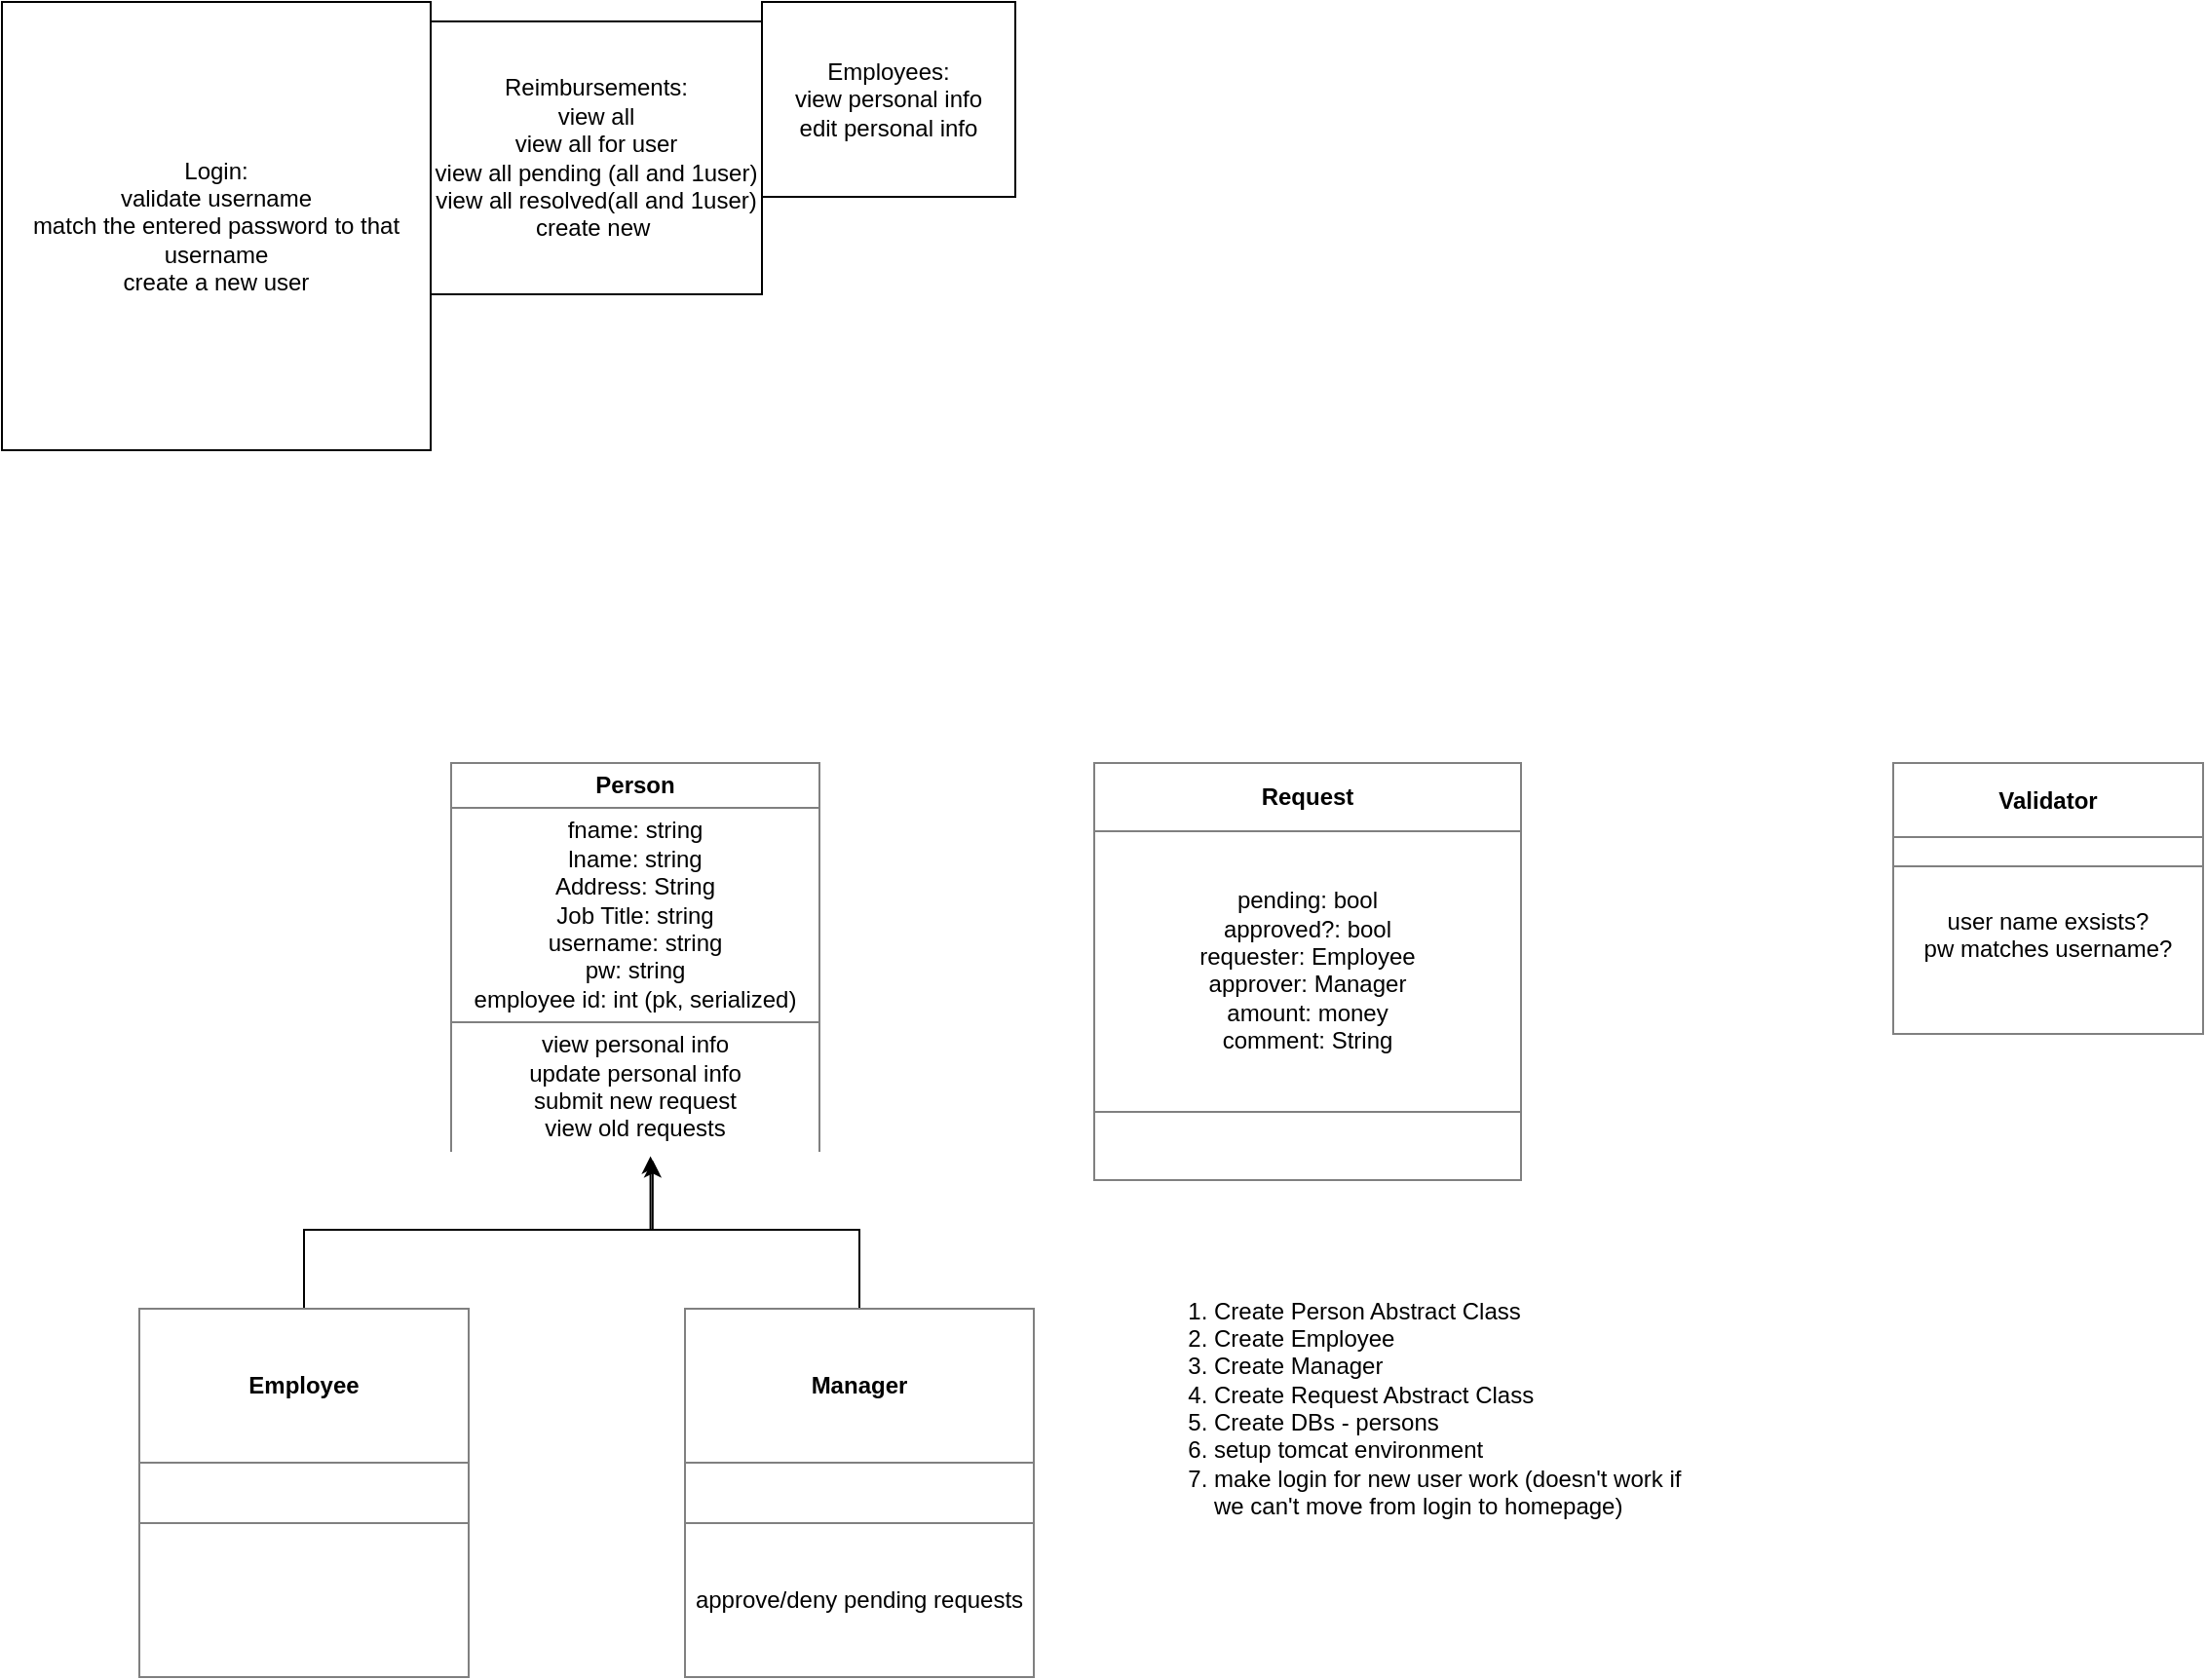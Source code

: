 <mxfile version="13.0.3" type="device" pages="3"><diagram id="tF5Lvw-8jMD-sQi7hhN9" name="Page-3"><mxGraphModel dx="1872" dy="589" grid="1" gridSize="10" guides="1" tooltips="1" connect="1" arrows="1" fold="1" page="1" pageScale="1" pageWidth="850" pageHeight="1100" math="0" shadow="0"><root><mxCell id="BYfysa1MNjsHhkCGyWLE-0"/><mxCell id="BYfysa1MNjsHhkCGyWLE-1" parent="BYfysa1MNjsHhkCGyWLE-0"/><mxCell id="5gvX8__-4_10hqDXDGmg-0" value="Login:&lt;br&gt;validate username&lt;br&gt;match the entered password to that username&lt;br&gt;create a new user&lt;br&gt;" style="rounded=0;whiteSpace=wrap;html=1;" parent="BYfysa1MNjsHhkCGyWLE-1" vertex="1"><mxGeometry x="-340" y="10" width="220" height="230" as="geometry"/></mxCell><mxCell id="3I3HZpxb3BCJxejPZ3zX-0" value="Reimbursements:&lt;br&gt;view all&lt;br&gt;view all for user&lt;br&gt;view all pending (all and 1user)&lt;br&gt;view all resolved(all and 1user)&lt;br&gt;create new&amp;nbsp;" style="rounded=0;whiteSpace=wrap;html=1;" parent="BYfysa1MNjsHhkCGyWLE-1" vertex="1"><mxGeometry x="-120" y="20" width="170" height="140" as="geometry"/></mxCell><mxCell id="iUi1aNxP3uq9ePwhOL8h-1" value="Employees:&lt;br&gt;view personal info&lt;br&gt;edit personal info&lt;br&gt;" style="rounded=0;whiteSpace=wrap;html=1;" parent="BYfysa1MNjsHhkCGyWLE-1" vertex="1"><mxGeometry x="50" y="10" width="130" height="100" as="geometry"/></mxCell><mxCell id="ErMElZWewuBf9y2WK3vP-1" value="&lt;table border=&quot;1&quot; width=&quot;100%&quot; cellpadding=&quot;4&quot; style=&quot;width: 100% ; height: 100% ; border-collapse: collapse&quot;&gt;&lt;tbody&gt;&lt;tr&gt;&lt;th align=&quot;center&quot;&gt;Person&lt;/th&gt;&lt;/tr&gt;&lt;tr&gt;&lt;td align=&quot;center&quot;&gt;fname: string&lt;br&gt;lname: string&lt;br&gt;Address: String&lt;br&gt;Job Title: string&lt;br&gt;username: string&lt;br&gt;pw: string&lt;br&gt;employee id: int (pk, serialized)&lt;/td&gt;&lt;/tr&gt;&lt;tr&gt;&lt;td align=&quot;center&quot;&gt;view personal info&lt;br&gt;update personal info&lt;br&gt;submit new request&lt;br&gt;view old requests&lt;/td&gt;&lt;/tr&gt;&lt;/tbody&gt;&lt;/table&gt;" style="text;html=1;strokeColor=none;fillColor=none;overflow=fill;" parent="BYfysa1MNjsHhkCGyWLE-1" vertex="1"><mxGeometry x="-110" y="400" width="190" height="200" as="geometry"/></mxCell><mxCell id="ErMElZWewuBf9y2WK3vP-3" style="edgeStyle=orthogonalEdgeStyle;rounded=0;orthogonalLoop=1;jettySize=auto;html=1;entryX=0.547;entryY=1.021;entryDx=0;entryDy=0;entryPerimeter=0;" parent="BYfysa1MNjsHhkCGyWLE-1" source="ErMElZWewuBf9y2WK3vP-2" target="ErMElZWewuBf9y2WK3vP-1" edge="1"><mxGeometry relative="1" as="geometry"/></mxCell><mxCell id="ErMElZWewuBf9y2WK3vP-2" value="&lt;table border=&quot;1&quot; width=&quot;100%&quot; cellpadding=&quot;4&quot; style=&quot;width: 100% ; height: 100% ; border-collapse: collapse&quot;&gt;&lt;tbody&gt;&lt;tr&gt;&lt;th align=&quot;center&quot;&gt;Employee&lt;/th&gt;&lt;/tr&gt;&lt;tr&gt;&lt;td align=&quot;center&quot;&gt;&lt;/td&gt;&lt;/tr&gt;&lt;tr&gt;&lt;td align=&quot;center&quot;&gt;&lt;br&gt;&lt;/td&gt;&lt;/tr&gt;&lt;/tbody&gt;&lt;/table&gt;" style="text;html=1;strokeColor=none;fillColor=none;overflow=fill;" parent="BYfysa1MNjsHhkCGyWLE-1" vertex="1"><mxGeometry x="-270" y="680" width="170" height="190" as="geometry"/></mxCell><mxCell id="ErMElZWewuBf9y2WK3vP-5" style="edgeStyle=orthogonalEdgeStyle;rounded=0;orthogonalLoop=1;jettySize=auto;html=1;entryX=0.541;entryY=1.011;entryDx=0;entryDy=0;entryPerimeter=0;" parent="BYfysa1MNjsHhkCGyWLE-1" source="ErMElZWewuBf9y2WK3vP-4" target="ErMElZWewuBf9y2WK3vP-1" edge="1"><mxGeometry relative="1" as="geometry"/></mxCell><mxCell id="ErMElZWewuBf9y2WK3vP-4" value="&lt;table border=&quot;1&quot; width=&quot;100%&quot; cellpadding=&quot;4&quot; style=&quot;width: 100% ; height: 100% ; border-collapse: collapse&quot;&gt;&lt;tbody&gt;&lt;tr&gt;&lt;th align=&quot;center&quot;&gt;Manager&lt;/th&gt;&lt;/tr&gt;&lt;tr&gt;&lt;td align=&quot;center&quot;&gt;&lt;/td&gt;&lt;/tr&gt;&lt;tr&gt;&lt;td align=&quot;center&quot;&gt;approve/deny pending requests&lt;/td&gt;&lt;/tr&gt;&lt;/tbody&gt;&lt;/table&gt;" style="text;html=1;strokeColor=none;fillColor=none;overflow=fill;" parent="BYfysa1MNjsHhkCGyWLE-1" vertex="1"><mxGeometry x="10" y="680" width="180" height="190" as="geometry"/></mxCell><mxCell id="ErMElZWewuBf9y2WK3vP-11" value="&lt;table border=&quot;1&quot; width=&quot;100%&quot; cellpadding=&quot;4&quot; style=&quot;width: 100% ; height: 100% ; border-collapse: collapse&quot;&gt;&lt;tbody&gt;&lt;tr&gt;&lt;th align=&quot;center&quot;&gt;Request&lt;/th&gt;&lt;/tr&gt;&lt;tr&gt;&lt;td align=&quot;center&quot;&gt;pending: bool&lt;br&gt;approved?: bool&lt;br&gt;requester: Employee&lt;br&gt;approver: Manager&lt;br&gt;amount: money&lt;br&gt;comment: String&lt;/td&gt;&lt;/tr&gt;&lt;tr&gt;&lt;td align=&quot;center&quot;&gt;&lt;br&gt;&lt;/td&gt;&lt;/tr&gt;&lt;/tbody&gt;&lt;/table&gt;" style="text;html=1;strokeColor=none;fillColor=none;overflow=fill;" parent="BYfysa1MNjsHhkCGyWLE-1" vertex="1"><mxGeometry x="220" y="400" width="220" height="215" as="geometry"/></mxCell><mxCell id="je6JEPXLLwzd_lTImmnL-0" value="&lt;table border=&quot;1&quot; width=&quot;100%&quot; cellpadding=&quot;4&quot; style=&quot;width: 100% ; height: 100% ; border-collapse: collapse&quot;&gt;&lt;tbody&gt;&lt;tr&gt;&lt;th align=&quot;center&quot;&gt;&lt;b&gt;Validator&lt;/b&gt;&lt;/th&gt;&lt;/tr&gt;&lt;tr&gt;&lt;td align=&quot;center&quot;&gt;&lt;/td&gt;&lt;/tr&gt;&lt;tr&gt;&lt;td align=&quot;center&quot;&gt;user name exsists?&lt;br&gt;pw matches username?&lt;br&gt;&lt;br&gt;&lt;/td&gt;&lt;/tr&gt;&lt;/tbody&gt;&lt;/table&gt;" style="text;html=1;strokeColor=none;fillColor=none;overflow=fill;" parent="BYfysa1MNjsHhkCGyWLE-1" vertex="1"><mxGeometry x="630" y="400" width="160" height="140" as="geometry"/></mxCell><mxCell id="tZ5Ukho0ZzhFOAW3GVWU-0" value="&lt;ol&gt;&lt;li&gt;Create Person Abstract Class&lt;/li&gt;&lt;li&gt;Create Employee&lt;/li&gt;&lt;li&gt;Create Manager&lt;/li&gt;&lt;li&gt;Create Request Abstract Class&lt;/li&gt;&lt;li&gt;Create DBs - persons&lt;/li&gt;&lt;li&gt;setup tomcat environment&lt;/li&gt;&lt;li&gt;make login for new user work (doesn't work if we can't move from login to homepage)&lt;/li&gt;&lt;/ol&gt;" style="text;strokeColor=none;fillColor=none;html=1;whiteSpace=wrap;verticalAlign=middle;overflow=hidden;" parent="BYfysa1MNjsHhkCGyWLE-1" vertex="1"><mxGeometry x="240" y="660" width="290" height="140" as="geometry"/></mxCell></root></mxGraphModel></diagram><diagram id="hm6jw0HoGEv83aCUaMz5" name="Page-2"><mxGraphModel dx="1202" dy="1793" grid="1" gridSize="10" guides="1" tooltips="1" connect="1" arrows="1" fold="1" page="1" pageScale="1" pageWidth="850" pageHeight="1100" math="0" shadow="0"><root><mxCell id="9wFD9lUyeS6BwcHlQdp9-0"/><mxCell id="9wFD9lUyeS6BwcHlQdp9-1" parent="9wFD9lUyeS6BwcHlQdp9-0"/><mxCell id="-QXyDVGRomCDNlkZCZmo-0" value="" style="rounded=0;whiteSpace=wrap;html=1;" parent="9wFD9lUyeS6BwcHlQdp9-1" vertex="1"><mxGeometry x="10" y="30" width="140" height="100" as="geometry"/></mxCell><mxCell id="-QXyDVGRomCDNlkZCZmo-3" style="edgeStyle=orthogonalEdgeStyle;rounded=0;orthogonalLoop=1;jettySize=auto;html=1;entryX=0;entryY=0.5;entryDx=0;entryDy=0;" parent="9wFD9lUyeS6BwcHlQdp9-1" source="-QXyDVGRomCDNlkZCZmo-1" target="-QXyDVGRomCDNlkZCZmo-2" edge="1"><mxGeometry relative="1" as="geometry"/></mxCell><mxCell id="-QXyDVGRomCDNlkZCZmo-9" style="edgeStyle=orthogonalEdgeStyle;rounded=0;orthogonalLoop=1;jettySize=auto;html=1;exitX=1;exitY=0.5;exitDx=0;exitDy=0;entryX=-0.006;entryY=0.468;entryDx=0;entryDy=0;entryPerimeter=0;" parent="9wFD9lUyeS6BwcHlQdp9-1" source="-QXyDVGRomCDNlkZCZmo-1" target="-QXyDVGRomCDNlkZCZmo-8" edge="1"><mxGeometry relative="1" as="geometry"/></mxCell><mxCell id="NGrMZhtOjUmsUCDTuQ-s-1" style="edgeStyle=orthogonalEdgeStyle;rounded=0;orthogonalLoop=1;jettySize=auto;html=1;exitX=0.5;exitY=1;exitDx=0;exitDy=0;" parent="9wFD9lUyeS6BwcHlQdp9-1" source="-QXyDVGRomCDNlkZCZmo-1" target="NGrMZhtOjUmsUCDTuQ-s-0" edge="1"><mxGeometry relative="1" as="geometry"/></mxCell><mxCell id="-QXyDVGRomCDNlkZCZmo-1" value="Login Screen:&lt;br&gt;Input: username&lt;br&gt;Input: password&lt;br&gt;Button: Submit&lt;br&gt;Button: New User&lt;br&gt;(Maybe) Button: Forgot Password" style="text;html=1;strokeColor=none;fillColor=none;align=center;verticalAlign=middle;whiteSpace=wrap;rounded=0;" parent="9wFD9lUyeS6BwcHlQdp9-1" vertex="1"><mxGeometry x="10" y="30" width="140" height="100" as="geometry"/></mxCell><mxCell id="-QXyDVGRomCDNlkZCZmo-5" style="edgeStyle=orthogonalEdgeStyle;rounded=0;orthogonalLoop=1;jettySize=auto;html=1;exitX=0.5;exitY=1;exitDx=0;exitDy=0;entryX=0;entryY=1;entryDx=0;entryDy=0;" parent="9wFD9lUyeS6BwcHlQdp9-1" source="-QXyDVGRomCDNlkZCZmo-2" target="-QXyDVGRomCDNlkZCZmo-1" edge="1"><mxGeometry relative="1" as="geometry"/></mxCell><mxCell id="-QXyDVGRomCDNlkZCZmo-27" style="edgeStyle=orthogonalEdgeStyle;rounded=0;orthogonalLoop=1;jettySize=auto;html=1;exitX=1;exitY=0.5;exitDx=0;exitDy=0;entryX=0;entryY=0.5;entryDx=0;entryDy=0;" parent="9wFD9lUyeS6BwcHlQdp9-1" source="-QXyDVGRomCDNlkZCZmo-2" target="-QXyDVGRomCDNlkZCZmo-34" edge="1"><mxGeometry relative="1" as="geometry"><Array as="points"><mxPoint x="460" y="315"/><mxPoint x="460" y="220"/><mxPoint x="690" y="220"/><mxPoint x="690" y="250"/></Array></mxGeometry></mxCell><mxCell id="-QXyDVGRomCDNlkZCZmo-28" style="edgeStyle=orthogonalEdgeStyle;rounded=0;orthogonalLoop=1;jettySize=auto;html=1;exitX=1;exitY=0.5;exitDx=0;exitDy=0;entryX=0;entryY=0.5;entryDx=0;entryDy=0;" parent="9wFD9lUyeS6BwcHlQdp9-1" source="-QXyDVGRomCDNlkZCZmo-2" target="-QXyDVGRomCDNlkZCZmo-26" edge="1"><mxGeometry relative="1" as="geometry"/></mxCell><mxCell id="-QXyDVGRomCDNlkZCZmo-30" style="edgeStyle=orthogonalEdgeStyle;rounded=0;orthogonalLoop=1;jettySize=auto;html=1;exitX=1;exitY=0.5;exitDx=0;exitDy=0;entryX=0;entryY=0.5;entryDx=0;entryDy=0;" parent="9wFD9lUyeS6BwcHlQdp9-1" source="-QXyDVGRomCDNlkZCZmo-2" target="-QXyDVGRomCDNlkZCZmo-25" edge="1"><mxGeometry relative="1" as="geometry"/></mxCell><mxCell id="-QXyDVGRomCDNlkZCZmo-2" value="Employee Homepage:&lt;br&gt;&lt;br&gt;links: submit new request, &lt;br&gt;view old requests (pending and approved), &lt;br&gt;update personal info&lt;br&gt;logout,&lt;br&gt;Display: Personal Info" style="rounded=0;whiteSpace=wrap;html=1;" parent="9wFD9lUyeS6BwcHlQdp9-1" vertex="1"><mxGeometry x="225" y="260" width="200" height="110" as="geometry"/></mxCell><mxCell id="-QXyDVGRomCDNlkZCZmo-33" style="edgeStyle=orthogonalEdgeStyle;rounded=0;orthogonalLoop=1;jettySize=auto;html=1;entryX=0.417;entryY=-0.017;entryDx=0;entryDy=0;entryPerimeter=0;" parent="9wFD9lUyeS6BwcHlQdp9-1" source="-QXyDVGRomCDNlkZCZmo-4" target="-QXyDVGRomCDNlkZCZmo-18" edge="1"><mxGeometry relative="1" as="geometry"><Array as="points"><mxPoint x="820" y="-200"/><mxPoint x="540" y="-200"/></Array></mxGeometry></mxCell><mxCell id="-QXyDVGRomCDNlkZCZmo-4" value="Manager Reimbursement Requests:&lt;br&gt;view all resolved requests (see which manager resolved)&lt;br&gt;view all pending requests (approve and deny pending requests)&lt;br&gt;" style="rounded=0;whiteSpace=wrap;html=1;" parent="9wFD9lUyeS6BwcHlQdp9-1" vertex="1"><mxGeometry x="720" y="-180" width="200" height="120" as="geometry"/></mxCell><mxCell id="-QXyDVGRomCDNlkZCZmo-6" value="logout" style="text;html=1;strokeColor=none;fillColor=none;align=center;verticalAlign=middle;whiteSpace=wrap;rounded=0;" parent="9wFD9lUyeS6BwcHlQdp9-1" vertex="1"><mxGeometry x="80" y="370" width="40" height="20" as="geometry"/></mxCell><mxCell id="-QXyDVGRomCDNlkZCZmo-10" style="edgeStyle=orthogonalEdgeStyle;rounded=0;orthogonalLoop=1;jettySize=auto;html=1;entryX=0.5;entryY=0;entryDx=0;entryDy=0;" parent="9wFD9lUyeS6BwcHlQdp9-1" source="-QXyDVGRomCDNlkZCZmo-8" target="-QXyDVGRomCDNlkZCZmo-1" edge="1"><mxGeometry relative="1" as="geometry"><Array as="points"><mxPoint x="380" y="-60"/><mxPoint x="80" y="-60"/></Array></mxGeometry></mxCell><mxCell id="-QXyDVGRomCDNlkZCZmo-13" style="edgeStyle=orthogonalEdgeStyle;rounded=0;orthogonalLoop=1;jettySize=auto;html=1;exitX=1;exitY=0.5;exitDx=0;exitDy=0;entryX=0;entryY=0.5;entryDx=0;entryDy=0;" parent="9wFD9lUyeS6BwcHlQdp9-1" source="-QXyDVGRomCDNlkZCZmo-18" target="-QXyDVGRomCDNlkZCZmo-4" edge="1"><mxGeometry relative="1" as="geometry"/></mxCell><mxCell id="-QXyDVGRomCDNlkZCZmo-14" style="edgeStyle=orthogonalEdgeStyle;rounded=0;orthogonalLoop=1;jettySize=auto;html=1;exitX=1;exitY=0.5;exitDx=0;exitDy=0;entryX=-0.015;entryY=0.65;entryDx=0;entryDy=0;entryPerimeter=0;" parent="9wFD9lUyeS6BwcHlQdp9-1" source="-QXyDVGRomCDNlkZCZmo-16" target="-QXyDVGRomCDNlkZCZmo-12" edge="1"><mxGeometry relative="1" as="geometry"/></mxCell><mxCell id="-QXyDVGRomCDNlkZCZmo-8" value="Manager Homepage:&lt;br&gt;&lt;br&gt;links: view reimbursement requests&amp;nbsp;&lt;br&gt;view all users&lt;br&gt;&lt;br&gt;logout" style="rounded=0;whiteSpace=wrap;html=1;" parent="9wFD9lUyeS6BwcHlQdp9-1" vertex="1"><mxGeometry x="230" y="-15" width="210" height="90" as="geometry"/></mxCell><mxCell id="-QXyDVGRomCDNlkZCZmo-11" value="logout" style="text;html=1;strokeColor=none;fillColor=none;align=center;verticalAlign=middle;whiteSpace=wrap;rounded=0;" parent="9wFD9lUyeS6BwcHlQdp9-1" vertex="1"><mxGeometry x="160" y="-80" width="40" height="20" as="geometry"/></mxCell><mxCell id="-QXyDVGRomCDNlkZCZmo-12" value="Reimbursement Requests:&lt;br&gt;view all resolved requests (see which manager resolved)&lt;br&gt;view all pending requests (approve and deny pending requests)" style="rounded=0;whiteSpace=wrap;html=1;" parent="9wFD9lUyeS6BwcHlQdp9-1" vertex="1"><mxGeometry x="720" y="40" width="200" height="120" as="geometry"/></mxCell><mxCell id="-QXyDVGRomCDNlkZCZmo-15" value="All employees" style="text;html=1;strokeColor=none;fillColor=none;align=center;verticalAlign=middle;whiteSpace=wrap;rounded=0;" parent="9wFD9lUyeS6BwcHlQdp9-1" vertex="1"><mxGeometry x="610" y="-140" width="40" height="20" as="geometry"/></mxCell><mxCell id="-QXyDVGRomCDNlkZCZmo-16" value="Single employee" style="text;html=1;strokeColor=none;fillColor=none;align=center;verticalAlign=middle;whiteSpace=wrap;rounded=0;" parent="9wFD9lUyeS6BwcHlQdp9-1" vertex="1"><mxGeometry x="630" y="110" width="40" height="20" as="geometry"/></mxCell><mxCell id="-QXyDVGRomCDNlkZCZmo-23" style="edgeStyle=orthogonalEdgeStyle;rounded=0;orthogonalLoop=1;jettySize=auto;html=1;exitX=1;exitY=0.5;exitDx=0;exitDy=0;entryX=-0.015;entryY=0.65;entryDx=0;entryDy=0;entryPerimeter=0;" parent="9wFD9lUyeS6BwcHlQdp9-1" source="-QXyDVGRomCDNlkZCZmo-18" target="-QXyDVGRomCDNlkZCZmo-16" edge="1"><mxGeometry relative="1" as="geometry"><mxPoint x="620" y="130" as="sourcePoint"/><mxPoint x="717" y="118" as="targetPoint"/></mxGeometry></mxCell><mxCell id="-QXyDVGRomCDNlkZCZmo-18" value="Manager View all Users:&lt;br&gt;Display: all users" style="rounded=0;whiteSpace=wrap;html=1;" parent="9wFD9lUyeS6BwcHlQdp9-1" vertex="1"><mxGeometry x="490" width="120" height="60" as="geometry"/></mxCell><mxCell id="-QXyDVGRomCDNlkZCZmo-24" style="edgeStyle=orthogonalEdgeStyle;rounded=0;orthogonalLoop=1;jettySize=auto;html=1;exitX=1;exitY=0.5;exitDx=0;exitDy=0;entryX=0;entryY=0.5;entryDx=0;entryDy=0;" parent="9wFD9lUyeS6BwcHlQdp9-1" source="-QXyDVGRomCDNlkZCZmo-8" target="-QXyDVGRomCDNlkZCZmo-18" edge="1"><mxGeometry relative="1" as="geometry"><mxPoint x="440" y="35" as="sourcePoint"/><mxPoint x="720" y="-120" as="targetPoint"/></mxGeometry></mxCell><mxCell id="-QXyDVGRomCDNlkZCZmo-32" style="edgeStyle=orthogonalEdgeStyle;rounded=0;orthogonalLoop=1;jettySize=auto;html=1;exitX=1;exitY=0.5;exitDx=0;exitDy=0;" parent="9wFD9lUyeS6BwcHlQdp9-1" source="-QXyDVGRomCDNlkZCZmo-25" edge="1"><mxGeometry relative="1" as="geometry"><mxPoint x="730" y="410" as="targetPoint"/></mxGeometry></mxCell><mxCell id="-QXyDVGRomCDNlkZCZmo-25" value="Update Personal Info" style="rounded=0;whiteSpace=wrap;html=1;" parent="9wFD9lUyeS6BwcHlQdp9-1" vertex="1"><mxGeometry x="540" y="380" width="120" height="60" as="geometry"/></mxCell><mxCell id="-QXyDVGRomCDNlkZCZmo-31" style="edgeStyle=orthogonalEdgeStyle;rounded=0;orthogonalLoop=1;jettySize=auto;html=1;exitX=1;exitY=0.5;exitDx=0;exitDy=0;" parent="9wFD9lUyeS6BwcHlQdp9-1" source="-QXyDVGRomCDNlkZCZmo-26" edge="1"><mxGeometry relative="1" as="geometry"><mxPoint x="320" y="370" as="targetPoint"/><Array as="points"><mxPoint x="730" y="315"/><mxPoint x="730" y="490"/><mxPoint x="330" y="490"/><mxPoint x="330" y="370"/></Array></mxGeometry></mxCell><mxCell id="-QXyDVGRomCDNlkZCZmo-26" value="New Request:&lt;br&gt;take info, submit new request" style="rounded=0;whiteSpace=wrap;html=1;" parent="9wFD9lUyeS6BwcHlQdp9-1" vertex="1"><mxGeometry x="540" y="285" width="120" height="60" as="geometry"/></mxCell><mxCell id="-QXyDVGRomCDNlkZCZmo-35" style="edgeStyle=orthogonalEdgeStyle;rounded=0;orthogonalLoop=1;jettySize=auto;html=1;" parent="9wFD9lUyeS6BwcHlQdp9-1" source="-QXyDVGRomCDNlkZCZmo-34" edge="1"><mxGeometry relative="1" as="geometry"><mxPoint x="730" y="320" as="targetPoint"/></mxGeometry></mxCell><mxCell id="-QXyDVGRomCDNlkZCZmo-34" value="Reimbursement Requests:&lt;br&gt;view all resolved requests (see which manager resolved)&lt;br&gt;view all pending requests" style="rounded=0;whiteSpace=wrap;html=1;" parent="9wFD9lUyeS6BwcHlQdp9-1" vertex="1"><mxGeometry x="520" y="180" width="170" height="80" as="geometry"/></mxCell><mxCell id="NGrMZhtOjUmsUCDTuQ-s-2" style="edgeStyle=orthogonalEdgeStyle;rounded=0;orthogonalLoop=1;jettySize=auto;html=1;exitX=0.5;exitY=1;exitDx=0;exitDy=0;entryX=0;entryY=0.5;entryDx=0;entryDy=0;" parent="9wFD9lUyeS6BwcHlQdp9-1" source="NGrMZhtOjUmsUCDTuQ-s-0" target="-QXyDVGRomCDNlkZCZmo-2" edge="1"><mxGeometry relative="1" as="geometry"/></mxCell><mxCell id="NGrMZhtOjUmsUCDTuQ-s-0" value="New User:&lt;br&gt;enter username&lt;br&gt;enter password&lt;br&gt;populate all other info" style="rounded=0;whiteSpace=wrap;html=1;" parent="9wFD9lUyeS6BwcHlQdp9-1" vertex="1"><mxGeometry x="40" y="170" width="120" height="60" as="geometry"/></mxCell></root></mxGraphModel></diagram><diagram id="AgHcuNPEUjPYUOpjjtty" name="Page-4"><mxGraphModel dx="746" dy="2009" grid="1" gridSize="10" guides="1" tooltips="1" connect="1" arrows="1" fold="1" page="1" pageScale="1" pageWidth="850" pageHeight="1100" math="0" shadow="0"><root><mxCell id="vG19Ly2PwY382XktUb6z-0"/><mxCell id="vG19Ly2PwY382XktUb6z-1" parent="vG19Ly2PwY382XktUb6z-0"/><mxCell id="vG19Ly2PwY382XktUb6z-8" style="edgeStyle=orthogonalEdgeStyle;rounded=0;orthogonalLoop=1;jettySize=auto;html=1;exitX=1;exitY=0.5;exitDx=0;exitDy=0;entryX=0;entryY=0.5;entryDx=0;entryDy=0;" edge="1" parent="vG19Ly2PwY382XktUb6z-1" source="vG19Ly2PwY382XktUb6z-2" target="vG19Ly2PwY382XktUb6z-4"><mxGeometry relative="1" as="geometry"/></mxCell><mxCell id="WrTImcO7M0OlDj-Dw3bM-3" style="edgeStyle=orthogonalEdgeStyle;rounded=0;orthogonalLoop=1;jettySize=auto;html=1;exitX=0.5;exitY=1;exitDx=0;exitDy=0;entryX=0.5;entryY=0;entryDx=0;entryDy=0;" edge="1" parent="vG19Ly2PwY382XktUb6z-1" source="vG19Ly2PwY382XktUb6z-2" target="WrTImcO7M0OlDj-Dw3bM-1"><mxGeometry relative="1" as="geometry"/></mxCell><mxCell id="vG19Ly2PwY382XktUb6z-2" value="index.html&lt;br&gt;login: &lt;br&gt;form inputs: username, pw" style="rounded=0;whiteSpace=wrap;html=1;" vertex="1" parent="vG19Ly2PwY382XktUb6z-1"><mxGeometry x="168" y="220" width="150" height="60" as="geometry"/></mxCell><mxCell id="vG19Ly2PwY382XktUb6z-9" style="edgeStyle=orthogonalEdgeStyle;rounded=0;orthogonalLoop=1;jettySize=auto;html=1;exitX=1;exitY=0.5;exitDx=0;exitDy=0;entryX=0;entryY=0.5;entryDx=0;entryDy=0;" edge="1" parent="vG19Ly2PwY382XktUb6z-1" source="vG19Ly2PwY382XktUb6z-4" target="vG19Ly2PwY382XktUb6z-5"><mxGeometry relative="1" as="geometry"/></mxCell><mxCell id="vG19Ly2PwY382XktUb6z-4" value="loginServlet:" style="ellipse;whiteSpace=wrap;html=1;" vertex="1" parent="vG19Ly2PwY382XktUb6z-1"><mxGeometry x="380" y="225" width="190" height="50" as="geometry"/></mxCell><mxCell id="vG19Ly2PwY382XktUb6z-10" style="edgeStyle=orthogonalEdgeStyle;rounded=0;orthogonalLoop=1;jettySize=auto;html=1;exitX=0.5;exitY=0;exitDx=0;exitDy=0;entryX=0.5;entryY=1;entryDx=0;entryDy=0;" edge="1" parent="vG19Ly2PwY382XktUb6z-1" source="vG19Ly2PwY382XktUb6z-5" target="vG19Ly2PwY382XktUb6z-6"><mxGeometry relative="1" as="geometry"/></mxCell><mxCell id="vG19Ly2PwY382XktUb6z-11" style="edgeStyle=orthogonalEdgeStyle;rounded=0;orthogonalLoop=1;jettySize=auto;html=1;exitX=0.5;exitY=1;exitDx=0;exitDy=0;entryX=0.5;entryY=0;entryDx=0;entryDy=0;" edge="1" parent="vG19Ly2PwY382XktUb6z-1" source="vG19Ly2PwY382XktUb6z-5" target="vG19Ly2PwY382XktUb6z-7"><mxGeometry relative="1" as="geometry"/></mxCell><mxCell id="vG19Ly2PwY382XktUb6z-5" value="" style="rhombus;whiteSpace=wrap;html=1;" vertex="1" parent="vG19Ly2PwY382XktUb6z-1"><mxGeometry x="643" y="235" width="30" height="30" as="geometry"/></mxCell><mxCell id="WrTImcO7M0OlDj-Dw3bM-11" style="edgeStyle=orthogonalEdgeStyle;rounded=0;orthogonalLoop=1;jettySize=auto;html=1;entryX=0.5;entryY=0;entryDx=0;entryDy=0;" edge="1" parent="vG19Ly2PwY382XktUb6z-1" source="vG19Ly2PwY382XktUb6z-6" target="WrTImcO7M0OlDj-Dw3bM-8"><mxGeometry relative="1" as="geometry"/></mxCell><mxCell id="8Nc9Wjut-yCa3T7LF1p7-2" style="edgeStyle=orthogonalEdgeStyle;rounded=0;orthogonalLoop=1;jettySize=auto;html=1;exitX=0.25;exitY=0;exitDx=0;exitDy=0;entryX=1;entryY=0.5;entryDx=0;entryDy=0;" edge="1" parent="vG19Ly2PwY382XktUb6z-1" source="vG19Ly2PwY382XktUb6z-6" target="8Nc9Wjut-yCa3T7LF1p7-0"><mxGeometry relative="1" as="geometry"/></mxCell><mxCell id="8Nc9Wjut-yCa3T7LF1p7-11" style="edgeStyle=orthogonalEdgeStyle;rounded=0;orthogonalLoop=1;jettySize=auto;html=1;entryX=0.5;entryY=1;entryDx=0;entryDy=0;" edge="1" parent="vG19Ly2PwY382XktUb6z-1" target="8Nc9Wjut-yCa3T7LF1p7-10"><mxGeometry relative="1" as="geometry"><mxPoint x="785" y="50" as="sourcePoint"/></mxGeometry></mxCell><mxCell id="geKmvXTQM4Gq-MtS2GSQ-35" style="edgeStyle=orthogonalEdgeStyle;rounded=0;orthogonalLoop=1;jettySize=auto;html=1;exitX=1;exitY=0.5;exitDx=0;exitDy=0;entryX=0.5;entryY=1;entryDx=0;entryDy=0;" edge="1" parent="vG19Ly2PwY382XktUb6z-1" source="vG19Ly2PwY382XktUb6z-6" target="geKmvXTQM4Gq-MtS2GSQ-32"><mxGeometry relative="1" as="geometry"/></mxCell><mxCell id="vG19Ly2PwY382XktUb6z-6" value="Manager Menu" style="rounded=0;whiteSpace=wrap;html=1;" vertex="1" parent="vG19Ly2PwY382XktUb6z-1"><mxGeometry x="598" y="150" width="120" height="60" as="geometry"/></mxCell><mxCell id="WrTImcO7M0OlDj-Dw3bM-10" style="edgeStyle=orthogonalEdgeStyle;rounded=0;orthogonalLoop=1;jettySize=auto;html=1;entryX=0.5;entryY=1;entryDx=0;entryDy=0;exitX=0;exitY=1;exitDx=0;exitDy=0;" edge="1" parent="vG19Ly2PwY382XktUb6z-1" source="vG19Ly2PwY382XktUb6z-7" target="WrTImcO7M0OlDj-Dw3bM-8"><mxGeometry relative="1" as="geometry"><mxPoint x="658" y="440" as="sourcePoint"/><Array as="points"><mxPoint x="598" y="380"/><mxPoint x="600" y="380"/><mxPoint x="600" y="400"/><mxPoint x="75" y="400"/></Array></mxGeometry></mxCell><mxCell id="2M_ucfZxHmfV9IAewqfq-6" style="edgeStyle=orthogonalEdgeStyle;rounded=0;orthogonalLoop=1;jettySize=auto;html=1;exitX=0.25;exitY=1;exitDx=0;exitDy=0;entryX=0.75;entryY=0;entryDx=0;entryDy=0;" edge="1" parent="vG19Ly2PwY382XktUb6z-1" source="vG19Ly2PwY382XktUb6z-7" target="2M_ucfZxHmfV9IAewqfq-5"><mxGeometry relative="1" as="geometry"/></mxCell><mxCell id="D35Mz4TJSzPJOsiy2lm7-1" style="edgeStyle=orthogonalEdgeStyle;rounded=0;orthogonalLoop=1;jettySize=auto;html=1;exitX=1;exitY=0.5;exitDx=0;exitDy=0;entryX=0;entryY=0.5;entryDx=0;entryDy=0;" edge="1" parent="vG19Ly2PwY382XktUb6z-1" source="vG19Ly2PwY382XktUb6z-7" target="D35Mz4TJSzPJOsiy2lm7-0"><mxGeometry relative="1" as="geometry"/></mxCell><mxCell id="geKmvXTQM4Gq-MtS2GSQ-8" style="edgeStyle=orthogonalEdgeStyle;rounded=0;orthogonalLoop=1;jettySize=auto;html=1;exitX=0.75;exitY=1;exitDx=0;exitDy=0;entryX=0;entryY=0;entryDx=0;entryDy=0;" edge="1" parent="vG19Ly2PwY382XktUb6z-1" source="vG19Ly2PwY382XktUb6z-7" target="geKmvXTQM4Gq-MtS2GSQ-7"><mxGeometry relative="1" as="geometry"/></mxCell><mxCell id="vG19Ly2PwY382XktUb6z-7" value="Emp Menu" style="rounded=0;whiteSpace=wrap;html=1;" vertex="1" parent="vG19Ly2PwY382XktUb6z-1"><mxGeometry x="598" y="280" width="120" height="60" as="geometry"/></mxCell><mxCell id="WrTImcO7M0OlDj-Dw3bM-4" style="edgeStyle=orthogonalEdgeStyle;rounded=0;orthogonalLoop=1;jettySize=auto;html=1;exitX=1;exitY=0.5;exitDx=0;exitDy=0;entryX=0;entryY=0.5;entryDx=0;entryDy=0;" edge="1" parent="vG19Ly2PwY382XktUb6z-1" source="WrTImcO7M0OlDj-Dw3bM-1" target="WrTImcO7M0OlDj-Dw3bM-2"><mxGeometry relative="1" as="geometry"/></mxCell><mxCell id="WrTImcO7M0OlDj-Dw3bM-1" value="new user" style="rounded=0;whiteSpace=wrap;html=1;" vertex="1" parent="vG19Ly2PwY382XktUb6z-1"><mxGeometry x="168" y="330" width="150" height="60" as="geometry"/></mxCell><mxCell id="WrTImcO7M0OlDj-Dw3bM-5" style="edgeStyle=orthogonalEdgeStyle;rounded=0;orthogonalLoop=1;jettySize=auto;html=1;exitX=1;exitY=0.5;exitDx=0;exitDy=0;" edge="1" parent="vG19Ly2PwY382XktUb6z-1" source="WrTImcO7M0OlDj-Dw3bM-2"><mxGeometry relative="1" as="geometry"><mxPoint x="640" y="250" as="targetPoint"/><Array as="points"><mxPoint x="590" y="360"/><mxPoint x="590" y="250"/></Array></mxGeometry></mxCell><mxCell id="WrTImcO7M0OlDj-Dw3bM-2" value="newUserServlet:" style="ellipse;whiteSpace=wrap;html=1;" vertex="1" parent="vG19Ly2PwY382XktUb6z-1"><mxGeometry x="363" y="335" width="190" height="50" as="geometry"/></mxCell><mxCell id="WrTImcO7M0OlDj-Dw3bM-9" style="edgeStyle=orthogonalEdgeStyle;rounded=0;orthogonalLoop=1;jettySize=auto;html=1;entryX=0;entryY=0.5;entryDx=0;entryDy=0;" edge="1" parent="vG19Ly2PwY382XktUb6z-1" source="WrTImcO7M0OlDj-Dw3bM-8" target="vG19Ly2PwY382XktUb6z-2"><mxGeometry relative="1" as="geometry"/></mxCell><mxCell id="WrTImcO7M0OlDj-Dw3bM-8" value="logoutServlet" style="ellipse;whiteSpace=wrap;html=1;" vertex="1" parent="vG19Ly2PwY382XktUb6z-1"><mxGeometry y="225" width="150" height="50" as="geometry"/></mxCell><mxCell id="2M_ucfZxHmfV9IAewqfq-2" style="edgeStyle=orthogonalEdgeStyle;rounded=0;orthogonalLoop=1;jettySize=auto;html=1;exitX=0;exitY=0.5;exitDx=0;exitDy=0;entryX=0.75;entryY=0;entryDx=0;entryDy=0;" edge="1" parent="vG19Ly2PwY382XktUb6z-1" source="2M_ucfZxHmfV9IAewqfq-0" target="vG19Ly2PwY382XktUb6z-7"><mxGeometry relative="1" as="geometry"><mxPoint x="730" y="350" as="targetPoint"/><Array as="points"/></mxGeometry></mxCell><mxCell id="2M_ucfZxHmfV9IAewqfq-0" value="updateUserServlet:" style="ellipse;whiteSpace=wrap;html=1;" vertex="1" parent="vG19Ly2PwY382XktUb6z-1"><mxGeometry x="820" y="225" width="190" height="50" as="geometry"/></mxCell><mxCell id="2M_ucfZxHmfV9IAewqfq-3" value="&lt;b&gt;Start&lt;/b&gt;" style="text;html=1;strokeColor=none;fillColor=none;align=center;verticalAlign=middle;whiteSpace=wrap;rounded=0;" vertex="1" parent="vG19Ly2PwY382XktUb6z-1"><mxGeometry x="170" y="220" width="40" height="20" as="geometry"/></mxCell><mxCell id="2M_ucfZxHmfV9IAewqfq-9" style="edgeStyle=orthogonalEdgeStyle;rounded=0;orthogonalLoop=1;jettySize=auto;html=1;entryX=0.6;entryY=1.027;entryDx=0;entryDy=0;entryPerimeter=0;" edge="1" parent="vG19Ly2PwY382XktUb6z-1" source="2M_ucfZxHmfV9IAewqfq-4" target="vG19Ly2PwY382XktUb6z-7"><mxGeometry relative="1" as="geometry"><Array as="points"><mxPoint x="670" y="460"/><mxPoint x="670" y="460"/></Array></mxGeometry></mxCell><mxCell id="2M_ucfZxHmfV9IAewqfq-4" value="newReim" style="ellipse;whiteSpace=wrap;html=1;" vertex="1" parent="vG19Ly2PwY382XktUb6z-1"><mxGeometry x="483" y="500" width="190" height="50" as="geometry"/></mxCell><mxCell id="2M_ucfZxHmfV9IAewqfq-8" style="edgeStyle=orthogonalEdgeStyle;rounded=0;orthogonalLoop=1;jettySize=auto;html=1;entryX=0;entryY=0.5;entryDx=0;entryDy=0;" edge="1" parent="vG19Ly2PwY382XktUb6z-1" source="2M_ucfZxHmfV9IAewqfq-5" target="2M_ucfZxHmfV9IAewqfq-4"><mxGeometry relative="1" as="geometry"><Array as="points"><mxPoint x="463" y="450"/><mxPoint x="463" y="525"/></Array></mxGeometry></mxCell><mxCell id="geKmvXTQM4Gq-MtS2GSQ-43" style="edgeStyle=orthogonalEdgeStyle;rounded=0;orthogonalLoop=1;jettySize=auto;html=1;exitX=1;exitY=0;exitDx=0;exitDy=0;" edge="1" parent="vG19Ly2PwY382XktUb6z-1" source="2M_ucfZxHmfV9IAewqfq-5"><mxGeometry relative="1" as="geometry"><mxPoint x="670" y="390" as="targetPoint"/></mxGeometry></mxCell><mxCell id="2M_ucfZxHmfV9IAewqfq-5" value="new reimbursement request" style="rounded=0;whiteSpace=wrap;html=1;" vertex="1" parent="vG19Ly2PwY382XktUb6z-1"><mxGeometry x="510" y="420" width="150" height="60" as="geometry"/></mxCell><mxCell id="D35Mz4TJSzPJOsiy2lm7-2" style="edgeStyle=orthogonalEdgeStyle;rounded=0;orthogonalLoop=1;jettySize=auto;html=1;exitX=1;exitY=0.5;exitDx=0;exitDy=0;entryX=0.5;entryY=1;entryDx=0;entryDy=0;" edge="1" parent="vG19Ly2PwY382XktUb6z-1" source="D35Mz4TJSzPJOsiy2lm7-0" target="2M_ucfZxHmfV9IAewqfq-0"><mxGeometry relative="1" as="geometry"/></mxCell><mxCell id="geKmvXTQM4Gq-MtS2GSQ-44" style="edgeStyle=orthogonalEdgeStyle;rounded=0;orthogonalLoop=1;jettySize=auto;html=1;exitX=0.25;exitY=0;exitDx=0;exitDy=0;" edge="1" parent="vG19Ly2PwY382XktUb6z-1" source="D35Mz4TJSzPJOsiy2lm7-0"><mxGeometry relative="1" as="geometry"><mxPoint x="770" y="250" as="targetPoint"/></mxGeometry></mxCell><mxCell id="D35Mz4TJSzPJOsiy2lm7-0" value="Update info" style="rounded=0;whiteSpace=wrap;html=1;" vertex="1" parent="vG19Ly2PwY382XktUb6z-1"><mxGeometry x="750" y="280" width="120" height="60" as="geometry"/></mxCell><mxCell id="8Nc9Wjut-yCa3T7LF1p7-7" style="edgeStyle=orthogonalEdgeStyle;rounded=0;orthogonalLoop=1;jettySize=auto;html=1;entryX=1;entryY=0.5;entryDx=0;entryDy=0;" edge="1" parent="vG19Ly2PwY382XktUb6z-1" source="8Nc9Wjut-yCa3T7LF1p7-0" target="8Nc9Wjut-yCa3T7LF1p7-5"><mxGeometry relative="1" as="geometry"/></mxCell><mxCell id="8Nc9Wjut-yCa3T7LF1p7-0" value="AllReims" style="ellipse;whiteSpace=wrap;html=1;" vertex="1" parent="vG19Ly2PwY382XktUb6z-1"><mxGeometry x="400" y="100" width="190" height="50" as="geometry"/></mxCell><mxCell id="8Nc9Wjut-yCa3T7LF1p7-13" style="edgeStyle=orthogonalEdgeStyle;rounded=0;orthogonalLoop=1;jettySize=auto;html=1;entryX=0.5;entryY=1;entryDx=0;entryDy=0;exitX=0;exitY=0.5;exitDx=0;exitDy=0;" edge="1" parent="vG19Ly2PwY382XktUb6z-1" source="8Nc9Wjut-yCa3T7LF1p7-1" target="8Nc9Wjut-yCa3T7LF1p7-12"><mxGeometry relative="1" as="geometry"/></mxCell><mxCell id="geKmvXTQM4Gq-MtS2GSQ-36" style="edgeStyle=orthogonalEdgeStyle;rounded=0;orthogonalLoop=1;jettySize=auto;html=1;exitX=0.75;exitY=0;exitDx=0;exitDy=0;entryX=0.5;entryY=0;entryDx=0;entryDy=0;" edge="1" parent="vG19Ly2PwY382XktUb6z-1" source="8Nc9Wjut-yCa3T7LF1p7-1" target="vG19Ly2PwY382XktUb6z-6"><mxGeometry relative="1" as="geometry"><Array as="points"><mxPoint x="258"/><mxPoint x="658"/></Array></mxGeometry></mxCell><mxCell id="geKmvXTQM4Gq-MtS2GSQ-38" style="edgeStyle=orthogonalEdgeStyle;rounded=0;orthogonalLoop=1;jettySize=auto;html=1;exitX=0.75;exitY=0;exitDx=0;exitDy=0;" edge="1" parent="vG19Ly2PwY382XktUb6z-1" source="8Nc9Wjut-yCa3T7LF1p7-1"><mxGeometry relative="1" as="geometry"><mxPoint x="257.647" as="targetPoint"/></mxGeometry></mxCell><mxCell id="8Nc9Wjut-yCa3T7LF1p7-1" value="View all Pending Reimbursements" style="rounded=0;whiteSpace=wrap;html=1;" vertex="1" parent="vG19Ly2PwY382XktUb6z-1"><mxGeometry x="168" y="95" width="120" height="60" as="geometry"/></mxCell><mxCell id="8Nc9Wjut-yCa3T7LF1p7-8" style="edgeStyle=orthogonalEdgeStyle;rounded=0;orthogonalLoop=1;jettySize=auto;html=1;exitX=0;exitY=0.5;exitDx=0;exitDy=0;entryX=1;entryY=0.5;entryDx=0;entryDy=0;" edge="1" parent="vG19Ly2PwY382XktUb6z-1" source="8Nc9Wjut-yCa3T7LF1p7-5" target="8Nc9Wjut-yCa3T7LF1p7-1"><mxGeometry relative="1" as="geometry"/></mxCell><mxCell id="8Nc9Wjut-yCa3T7LF1p7-9" style="edgeStyle=orthogonalEdgeStyle;rounded=0;orthogonalLoop=1;jettySize=auto;html=1;exitX=0.5;exitY=0;exitDx=0;exitDy=0;entryX=0.5;entryY=1;entryDx=0;entryDy=0;" edge="1" parent="vG19Ly2PwY382XktUb6z-1" source="8Nc9Wjut-yCa3T7LF1p7-5" target="8Nc9Wjut-yCa3T7LF1p7-6"><mxGeometry relative="1" as="geometry"/></mxCell><mxCell id="8Nc9Wjut-yCa3T7LF1p7-5" value="" style="rhombus;whiteSpace=wrap;html=1;" vertex="1" parent="vG19Ly2PwY382XktUb6z-1"><mxGeometry x="333" y="110" width="30" height="30" as="geometry"/></mxCell><mxCell id="geKmvXTQM4Gq-MtS2GSQ-0" style="edgeStyle=orthogonalEdgeStyle;rounded=0;orthogonalLoop=1;jettySize=auto;html=1;" edge="1" parent="vG19Ly2PwY382XktUb6z-1" source="8Nc9Wjut-yCa3T7LF1p7-6" target="vG19Ly2PwY382XktUb6z-6"><mxGeometry relative="1" as="geometry"/></mxCell><mxCell id="geKmvXTQM4Gq-MtS2GSQ-39" style="edgeStyle=orthogonalEdgeStyle;rounded=0;orthogonalLoop=1;jettySize=auto;html=1;exitX=1;exitY=0.5;exitDx=0;exitDy=0;" edge="1" parent="vG19Ly2PwY382XktUb6z-1" source="8Nc9Wjut-yCa3T7LF1p7-6"><mxGeometry relative="1" as="geometry"><mxPoint x="640" y="50" as="targetPoint"/></mxGeometry></mxCell><mxCell id="8Nc9Wjut-yCa3T7LF1p7-6" value="View all Resolved Reimbursements" style="rounded=0;whiteSpace=wrap;html=1;" vertex="1" parent="vG19Ly2PwY382XktUb6z-1"><mxGeometry x="288" y="20" width="120" height="60" as="geometry"/></mxCell><mxCell id="geKmvXTQM4Gq-MtS2GSQ-21" style="edgeStyle=orthogonalEdgeStyle;rounded=0;orthogonalLoop=1;jettySize=auto;html=1;entryX=0.5;entryY=1;entryDx=0;entryDy=0;" edge="1" parent="vG19Ly2PwY382XktUb6z-1" source="8Nc9Wjut-yCa3T7LF1p7-10" target="geKmvXTQM4Gq-MtS2GSQ-18"><mxGeometry relative="1" as="geometry"/></mxCell><mxCell id="geKmvXTQM4Gq-MtS2GSQ-33" style="edgeStyle=orthogonalEdgeStyle;rounded=0;orthogonalLoop=1;jettySize=auto;html=1;" edge="1" parent="vG19Ly2PwY382XktUb6z-1" source="8Nc9Wjut-yCa3T7LF1p7-10" target="vG19Ly2PwY382XktUb6z-6"><mxGeometry relative="1" as="geometry"/></mxCell><mxCell id="geKmvXTQM4Gq-MtS2GSQ-37" style="edgeStyle=orthogonalEdgeStyle;rounded=0;orthogonalLoop=1;jettySize=auto;html=1;exitX=0;exitY=0.5;exitDx=0;exitDy=0;" edge="1" parent="vG19Ly2PwY382XktUb6z-1" source="8Nc9Wjut-yCa3T7LF1p7-10"><mxGeometry relative="1" as="geometry"><mxPoint x="660" y="-0.235" as="targetPoint"/></mxGeometry></mxCell><mxCell id="8Nc9Wjut-yCa3T7LF1p7-10" value="View All Employees" style="rounded=0;whiteSpace=wrap;html=1;" vertex="1" parent="vG19Ly2PwY382XktUb6z-1"><mxGeometry x="725.5" y="-30" width="120" height="60" as="geometry"/></mxCell><mxCell id="geKmvXTQM4Gq-MtS2GSQ-2" style="edgeStyle=orthogonalEdgeStyle;rounded=0;orthogonalLoop=1;jettySize=auto;html=1;exitX=1;exitY=0.5;exitDx=0;exitDy=0;entryX=0.577;entryY=0.03;entryDx=0;entryDy=0;entryPerimeter=0;" edge="1" parent="vG19Ly2PwY382XktUb6z-1" source="8Nc9Wjut-yCa3T7LF1p7-12" target="8Nc9Wjut-yCa3T7LF1p7-1"><mxGeometry relative="1" as="geometry"/></mxCell><mxCell id="8Nc9Wjut-yCa3T7LF1p7-12" value="ResolveReim" style="ellipse;whiteSpace=wrap;html=1;" vertex="1" parent="vG19Ly2PwY382XktUb6z-1"><mxGeometry x="20" y="-20" width="190" height="50" as="geometry"/></mxCell><mxCell id="geKmvXTQM4Gq-MtS2GSQ-25" style="edgeStyle=orthogonalEdgeStyle;rounded=0;orthogonalLoop=1;jettySize=auto;html=1;exitX=1;exitY=0.5;exitDx=0;exitDy=0;entryX=0.5;entryY=1;entryDx=0;entryDy=0;" edge="1" parent="vG19Ly2PwY382XktUb6z-1" source="geKmvXTQM4Gq-MtS2GSQ-3" target="geKmvXTQM4Gq-MtS2GSQ-24"><mxGeometry relative="1" as="geometry"/></mxCell><mxCell id="geKmvXTQM4Gq-MtS2GSQ-26" style="edgeStyle=orthogonalEdgeStyle;rounded=0;orthogonalLoop=1;jettySize=auto;html=1;entryX=0.5;entryY=1;entryDx=0;entryDy=0;" edge="1" parent="vG19Ly2PwY382XktUb6z-1" source="geKmvXTQM4Gq-MtS2GSQ-3" target="geKmvXTQM4Gq-MtS2GSQ-23"><mxGeometry relative="1" as="geometry"/></mxCell><mxCell id="geKmvXTQM4Gq-MtS2GSQ-3" value="" style="rhombus;whiteSpace=wrap;html=1;" vertex="1" parent="vG19Ly2PwY382XktUb6z-1"><mxGeometry x="770.5" y="-205" width="30" height="30" as="geometry"/></mxCell><mxCell id="geKmvXTQM4Gq-MtS2GSQ-10" style="edgeStyle=orthogonalEdgeStyle;rounded=0;orthogonalLoop=1;jettySize=auto;html=1;exitX=0.5;exitY=1;exitDx=0;exitDy=0;entryX=0.5;entryY=0;entryDx=0;entryDy=0;" edge="1" parent="vG19Ly2PwY382XktUb6z-1" source="geKmvXTQM4Gq-MtS2GSQ-7" target="geKmvXTQM4Gq-MtS2GSQ-9"><mxGeometry relative="1" as="geometry"/></mxCell><mxCell id="geKmvXTQM4Gq-MtS2GSQ-7" value="AllReimsForID" style="ellipse;whiteSpace=wrap;html=1;" vertex="1" parent="vG19Ly2PwY382XktUb6z-1"><mxGeometry x="690" y="400" width="190" height="50" as="geometry"/></mxCell><mxCell id="geKmvXTQM4Gq-MtS2GSQ-14" style="edgeStyle=orthogonalEdgeStyle;rounded=0;orthogonalLoop=1;jettySize=auto;html=1;exitX=0.5;exitY=1;exitDx=0;exitDy=0;entryX=0.5;entryY=0;entryDx=0;entryDy=0;" edge="1" parent="vG19Ly2PwY382XktUb6z-1" source="geKmvXTQM4Gq-MtS2GSQ-9" target="geKmvXTQM4Gq-MtS2GSQ-12"><mxGeometry relative="1" as="geometry"/></mxCell><mxCell id="geKmvXTQM4Gq-MtS2GSQ-15" style="edgeStyle=orthogonalEdgeStyle;rounded=0;orthogonalLoop=1;jettySize=auto;html=1;exitX=1;exitY=0.5;exitDx=0;exitDy=0;entryX=0.5;entryY=0;entryDx=0;entryDy=0;" edge="1" parent="vG19Ly2PwY382XktUb6z-1" source="geKmvXTQM4Gq-MtS2GSQ-9" target="geKmvXTQM4Gq-MtS2GSQ-13"><mxGeometry relative="1" as="geometry"/></mxCell><mxCell id="geKmvXTQM4Gq-MtS2GSQ-9" value="" style="rhombus;whiteSpace=wrap;html=1;" vertex="1" parent="vG19Ly2PwY382XktUb6z-1"><mxGeometry x="770" y="470" width="30" height="30" as="geometry"/></mxCell><mxCell id="geKmvXTQM4Gq-MtS2GSQ-16" style="edgeStyle=orthogonalEdgeStyle;rounded=0;orthogonalLoop=1;jettySize=auto;html=1;entryX=1;entryY=1;entryDx=0;entryDy=0;" edge="1" parent="vG19Ly2PwY382XktUb6z-1" source="geKmvXTQM4Gq-MtS2GSQ-12" target="vG19Ly2PwY382XktUb6z-7"><mxGeometry relative="1" as="geometry"><mxPoint x="718" y="350" as="targetPoint"/><Array as="points"><mxPoint x="778" y="610"/><mxPoint x="1100" y="610"/><mxPoint x="1100" y="360"/><mxPoint x="718" y="360"/></Array></mxGeometry></mxCell><mxCell id="geKmvXTQM4Gq-MtS2GSQ-12" value="View All Pending for user" style="rounded=0;whiteSpace=wrap;html=1;" vertex="1" parent="vG19Ly2PwY382XktUb6z-1"><mxGeometry x="725" y="530" width="120" height="60" as="geometry"/></mxCell><mxCell id="geKmvXTQM4Gq-MtS2GSQ-17" style="edgeStyle=orthogonalEdgeStyle;rounded=0;orthogonalLoop=1;jettySize=auto;html=1;exitX=0.5;exitY=1;exitDx=0;exitDy=0;" edge="1" parent="vG19Ly2PwY382XktUb6z-1" source="geKmvXTQM4Gq-MtS2GSQ-13"><mxGeometry relative="1" as="geometry"><mxPoint x="940" y="610" as="targetPoint"/></mxGeometry></mxCell><mxCell id="geKmvXTQM4Gq-MtS2GSQ-13" value="View All Resolved for user" style="rounded=0;whiteSpace=wrap;html=1;" vertex="1" parent="vG19Ly2PwY382XktUb6z-1"><mxGeometry x="880" y="530" width="120" height="60" as="geometry"/></mxCell><mxCell id="geKmvXTQM4Gq-MtS2GSQ-22" style="edgeStyle=orthogonalEdgeStyle;rounded=0;orthogonalLoop=1;jettySize=auto;html=1;exitX=0.5;exitY=0;exitDx=0;exitDy=0;entryX=0.5;entryY=1;entryDx=0;entryDy=0;" edge="1" parent="vG19Ly2PwY382XktUb6z-1" source="geKmvXTQM4Gq-MtS2GSQ-18" target="geKmvXTQM4Gq-MtS2GSQ-3"><mxGeometry relative="1" as="geometry"/></mxCell><mxCell id="geKmvXTQM4Gq-MtS2GSQ-18" value="AllReimsForID" style="ellipse;whiteSpace=wrap;html=1;" vertex="1" parent="vG19Ly2PwY382XktUb6z-1"><mxGeometry x="690.5" y="-140" width="190" height="50" as="geometry"/></mxCell><mxCell id="geKmvXTQM4Gq-MtS2GSQ-29" style="edgeStyle=orthogonalEdgeStyle;rounded=0;orthogonalLoop=1;jettySize=auto;html=1;entryX=0.5;entryY=1;entryDx=0;entryDy=0;" edge="1" parent="vG19Ly2PwY382XktUb6z-1" source="geKmvXTQM4Gq-MtS2GSQ-23" target="geKmvXTQM4Gq-MtS2GSQ-27"><mxGeometry relative="1" as="geometry"/></mxCell><mxCell id="geKmvXTQM4Gq-MtS2GSQ-23" value="View All Pending for user" style="rounded=0;whiteSpace=wrap;html=1;" vertex="1" parent="vG19Ly2PwY382XktUb6z-1"><mxGeometry x="637.5" y="-290" width="120" height="60" as="geometry"/></mxCell><mxCell id="geKmvXTQM4Gq-MtS2GSQ-30" style="edgeStyle=orthogonalEdgeStyle;rounded=0;orthogonalLoop=1;jettySize=auto;html=1;entryX=1;entryY=0.5;entryDx=0;entryDy=0;" edge="1" parent="vG19Ly2PwY382XktUb6z-1" source="geKmvXTQM4Gq-MtS2GSQ-24" target="8Nc9Wjut-yCa3T7LF1p7-10"><mxGeometry relative="1" as="geometry"><Array as="points"><mxPoint x="967.5" y="-260"/><mxPoint x="967.5"/></Array></mxGeometry></mxCell><mxCell id="geKmvXTQM4Gq-MtS2GSQ-40" style="edgeStyle=orthogonalEdgeStyle;rounded=0;orthogonalLoop=1;jettySize=auto;html=1;exitX=1;exitY=0.5;exitDx=0;exitDy=0;" edge="1" parent="vG19Ly2PwY382XktUb6z-1" source="geKmvXTQM4Gq-MtS2GSQ-24"><mxGeometry relative="1" as="geometry"><mxPoint x="970" y="-260.235" as="targetPoint"/></mxGeometry></mxCell><mxCell id="geKmvXTQM4Gq-MtS2GSQ-24" value="View All Resolved for user" style="rounded=0;whiteSpace=wrap;html=1;" vertex="1" parent="vG19Ly2PwY382XktUb6z-1"><mxGeometry x="817.5" y="-290" width="120" height="60" as="geometry"/></mxCell><mxCell id="geKmvXTQM4Gq-MtS2GSQ-31" style="edgeStyle=orthogonalEdgeStyle;rounded=0;orthogonalLoop=1;jettySize=auto;html=1;entryX=1;entryY=0.5;entryDx=0;entryDy=0;" edge="1" parent="vG19Ly2PwY382XktUb6z-1" source="geKmvXTQM4Gq-MtS2GSQ-27" target="8Nc9Wjut-yCa3T7LF1p7-10"><mxGeometry relative="1" as="geometry"><mxPoint x="897.5" y="-50" as="targetPoint"/><Array as="points"><mxPoint x="967.5" y="-355"/><mxPoint x="967.5"/></Array></mxGeometry></mxCell><mxCell id="geKmvXTQM4Gq-MtS2GSQ-41" style="edgeStyle=orthogonalEdgeStyle;rounded=0;orthogonalLoop=1;jettySize=auto;html=1;" edge="1" parent="vG19Ly2PwY382XktUb6z-1" source="geKmvXTQM4Gq-MtS2GSQ-27"><mxGeometry relative="1" as="geometry"><mxPoint x="970" y="-355" as="targetPoint"/></mxGeometry></mxCell><mxCell id="geKmvXTQM4Gq-MtS2GSQ-27" value="ResolveReim" style="ellipse;whiteSpace=wrap;html=1;" vertex="1" parent="vG19Ly2PwY382XktUb6z-1"><mxGeometry x="602.5" y="-380" width="190" height="50" as="geometry"/></mxCell><mxCell id="geKmvXTQM4Gq-MtS2GSQ-32" value="GetAllEmployees" style="ellipse;whiteSpace=wrap;html=1;" vertex="1" parent="vG19Ly2PwY382XktUb6z-1"><mxGeometry x="690" y="50" width="190" height="50" as="geometry"/></mxCell></root></mxGraphModel></diagram></mxfile>